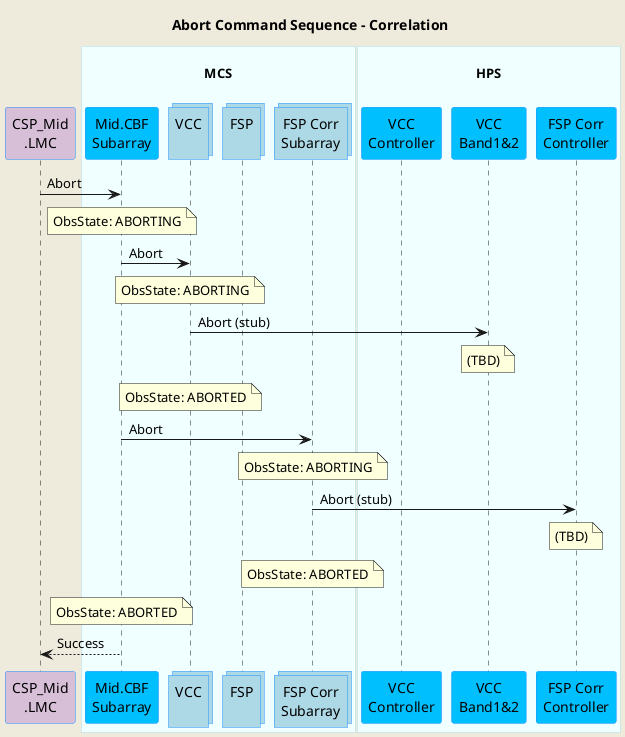 @startuml
'https://plantuml.com/sequence-diagram

skinparam backgroundColor #EEEBDC
skinparam sequence {
  ParticipantBorderColor DodgerBlue
  ParticipantBackgroundColor DeepSkyBlue
  ActorBorderColor DarkGreen
  ActorBackgroundColor Green
  BoxBorderColor LightBlue
  BoxBackgroundColor #F0FFFF
}

skinparam collections {
  BackGroundColor LightBlue
  BorderColor DodgerBlue
}

skinparam database {
  BackgroundColor LightGreen
  BorderColor DarkGreen
}

title Abort Command Sequence - Correlation

participant "CSP_Mid\n.LMC" as lmc #Thistle
box "\nMCS\n"
  participant "Mid.CBF\nSubarray" as subarray
  collections "VCC\n" as vcc
  collections "FSP\n" as fsp
  collections "FSP Corr\nSubarray" as fspsubarray
end box
box "\nHPS\n"
  participant "VCC\nController" as hpsvcc
  participant "VCC\nBand1&2" as hpsvccband
  participant "FSP Corr\nController" as hpsfspcorr
end box

lmc        ->  subarray      : Abort
note over subarray           : ObsState: ABORTING
subarray   ->  vcc           : Abort
note over vcc                : ObsState: ABORTING
vcc        ->  hpsvccband    : Abort (stub) 
note over hpsvccband         : (TBD)
note over vcc                : ObsState: ABORTED
subarray   ->  fspsubarray   : Abort
note over fspsubarray        : ObsState: ABORTING
fspsubarray->  hpsfspcorr    : Abort (stub)
note over hpsfspcorr         : (TBD)
note over fspsubarray        : ObsState: ABORTED
note over subarray           : ObsState: ABORTED

lmc       <--  subarray      : Success

@enduml